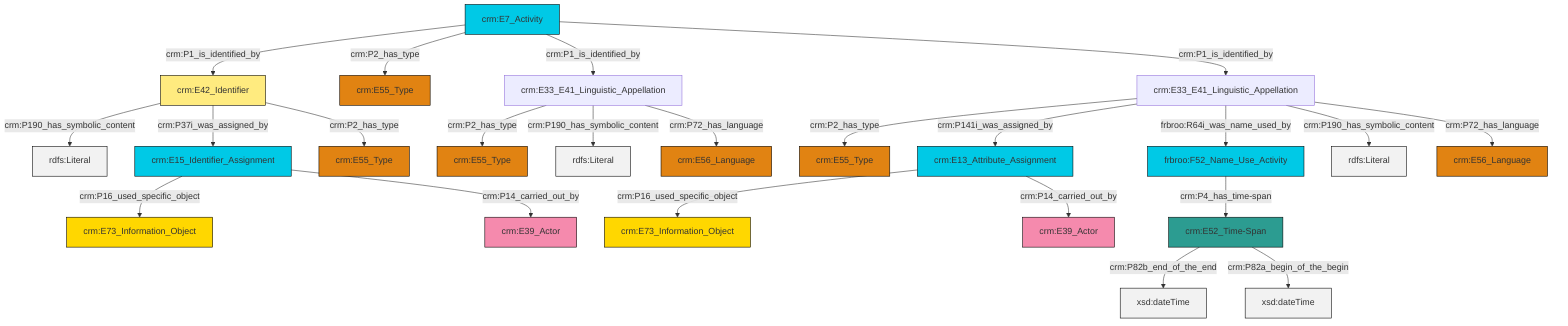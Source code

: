 graph TD
classDef Literal fill:#f2f2f2,stroke:#000000;
classDef CRM_Entity fill:#FFFFFF,stroke:#000000;
classDef Temporal_Entity fill:#00C9E6, stroke:#000000;
classDef Type fill:#E18312, stroke:#000000;
classDef Time-Span fill:#2C9C91, stroke:#000000;
classDef Appellation fill:#FFEB7F, stroke:#000000;
classDef Place fill:#008836, stroke:#000000;
classDef Persistent_Item fill:#B266B2, stroke:#000000;
classDef Conceptual_Object fill:#FFD700, stroke:#000000;
classDef Physical_Thing fill:#D2B48C, stroke:#000000;
classDef Actor fill:#f58aad, stroke:#000000;
classDef PC_Classes fill:#4ce600, stroke:#000000;
classDef Multi fill:#cccccc,stroke:#000000;

0["crm:E33_E41_Linguistic_Appellation"]:::Default -->|crm:P2_has_type| 4["crm:E55_Type"]:::Type
0["crm:E33_E41_Linguistic_Appellation"]:::Default -->|crm:P141i_was_assigned_by| 7["crm:E13_Attribute_Assignment"]:::Temporal_Entity
8["crm:E42_Identifier"]:::Appellation -->|crm:P190_has_symbolic_content| 9[rdfs:Literal]:::Literal
7["crm:E13_Attribute_Assignment"]:::Temporal_Entity -->|crm:P16_used_specific_object| 13["crm:E73_Information_Object"]:::Conceptual_Object
0["crm:E33_E41_Linguistic_Appellation"]:::Default -->|frbroo:R64i_was_name_used_by| 11["frbroo:F52_Name_Use_Activity"]:::Temporal_Entity
16["crm:E33_E41_Linguistic_Appellation"]:::Default -->|crm:P2_has_type| 24["crm:E55_Type"]:::Type
7["crm:E13_Attribute_Assignment"]:::Temporal_Entity -->|crm:P14_carried_out_by| 26["crm:E39_Actor"]:::Actor
16["crm:E33_E41_Linguistic_Appellation"]:::Default -->|crm:P190_has_symbolic_content| 30[rdfs:Literal]:::Literal
2["crm:E7_Activity"]:::Temporal_Entity -->|crm:P1_is_identified_by| 8["crm:E42_Identifier"]:::Appellation
2["crm:E7_Activity"]:::Temporal_Entity -->|crm:P2_has_type| 32["crm:E55_Type"]:::Type
8["crm:E42_Identifier"]:::Appellation -->|crm:P37i_was_assigned_by| 18["crm:E15_Identifier_Assignment"]:::Temporal_Entity
0["crm:E33_E41_Linguistic_Appellation"]:::Default -->|crm:P190_has_symbolic_content| 34[rdfs:Literal]:::Literal
27["crm:E52_Time-Span"]:::Time-Span -->|crm:P82b_end_of_the_end| 35[xsd:dateTime]:::Literal
0["crm:E33_E41_Linguistic_Appellation"]:::Default -->|crm:P72_has_language| 22["crm:E56_Language"]:::Type
11["frbroo:F52_Name_Use_Activity"]:::Temporal_Entity -->|crm:P4_has_time-span| 27["crm:E52_Time-Span"]:::Time-Span
16["crm:E33_E41_Linguistic_Appellation"]:::Default -->|crm:P72_has_language| 14["crm:E56_Language"]:::Type
2["crm:E7_Activity"]:::Temporal_Entity -->|crm:P1_is_identified_by| 16["crm:E33_E41_Linguistic_Appellation"]:::Default
18["crm:E15_Identifier_Assignment"]:::Temporal_Entity -->|crm:P16_used_specific_object| 20["crm:E73_Information_Object"]:::Conceptual_Object
2["crm:E7_Activity"]:::Temporal_Entity -->|crm:P1_is_identified_by| 0["crm:E33_E41_Linguistic_Appellation"]:::Default
8["crm:E42_Identifier"]:::Appellation -->|crm:P2_has_type| 36["crm:E55_Type"]:::Type
27["crm:E52_Time-Span"]:::Time-Span -->|crm:P82a_begin_of_the_begin| 41[xsd:dateTime]:::Literal
18["crm:E15_Identifier_Assignment"]:::Temporal_Entity -->|crm:P14_carried_out_by| 5["crm:E39_Actor"]:::Actor
